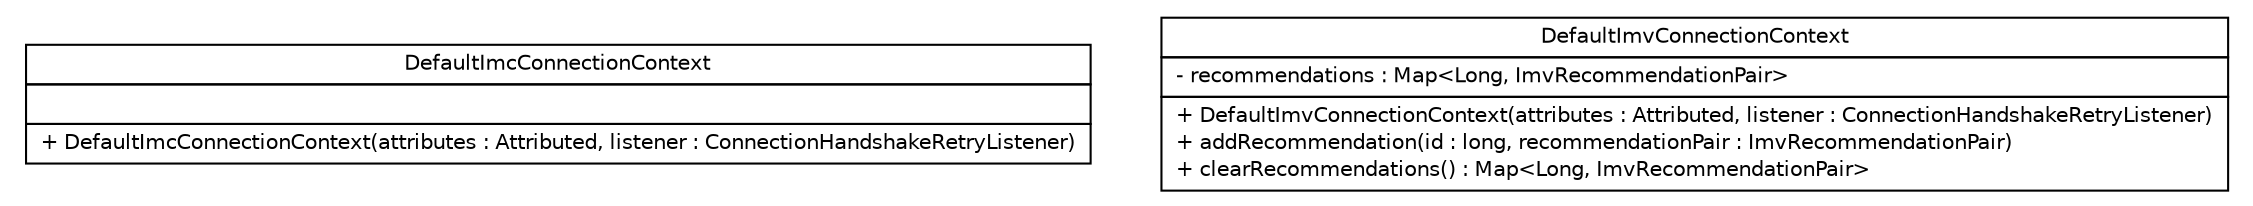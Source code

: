 #!/usr/local/bin/dot
#
# Class diagram 
# Generated by UMLGraph version R5_6 (http://www.umlgraph.org/)
#

digraph G {
	edge [fontname="Helvetica",fontsize=10,labelfontname="Helvetica",labelfontsize=10];
	node [fontname="Helvetica",fontsize=10,shape=plaintext];
	nodesep=0.25;
	ranksep=0.5;
	// de.hsbremen.tc.tnc.tnccs.adapter.connection.simple.DefaultImcConnectionContext
	c3949 [label=<<table title="de.hsbremen.tc.tnc.tnccs.adapter.connection.simple.DefaultImcConnectionContext" border="0" cellborder="1" cellspacing="0" cellpadding="2" port="p" href="./DefaultImcConnectionContext.html">
		<tr><td><table border="0" cellspacing="0" cellpadding="1">
<tr><td align="center" balign="center"> DefaultImcConnectionContext </td></tr>
		</table></td></tr>
		<tr><td><table border="0" cellspacing="0" cellpadding="1">
<tr><td align="left" balign="left">  </td></tr>
		</table></td></tr>
		<tr><td><table border="0" cellspacing="0" cellpadding="1">
<tr><td align="left" balign="left"> + DefaultImcConnectionContext(attributes : Attributed, listener : ConnectionHandshakeRetryListener) </td></tr>
		</table></td></tr>
		</table>>, URL="./DefaultImcConnectionContext.html", fontname="Helvetica", fontcolor="black", fontsize=10.0];
	// de.hsbremen.tc.tnc.tnccs.adapter.connection.simple.DefaultImvConnectionContext
	c3950 [label=<<table title="de.hsbremen.tc.tnc.tnccs.adapter.connection.simple.DefaultImvConnectionContext" border="0" cellborder="1" cellspacing="0" cellpadding="2" port="p" href="./DefaultImvConnectionContext.html">
		<tr><td><table border="0" cellspacing="0" cellpadding="1">
<tr><td align="center" balign="center"> DefaultImvConnectionContext </td></tr>
		</table></td></tr>
		<tr><td><table border="0" cellspacing="0" cellpadding="1">
<tr><td align="left" balign="left"> - recommendations : Map&lt;Long, ImvRecommendationPair&gt; </td></tr>
		</table></td></tr>
		<tr><td><table border="0" cellspacing="0" cellpadding="1">
<tr><td align="left" balign="left"> + DefaultImvConnectionContext(attributes : Attributed, listener : ConnectionHandshakeRetryListener) </td></tr>
<tr><td align="left" balign="left"> + addRecommendation(id : long, recommendationPair : ImvRecommendationPair) </td></tr>
<tr><td align="left" balign="left"> + clearRecommendations() : Map&lt;Long, ImvRecommendationPair&gt; </td></tr>
		</table></td></tr>
		</table>>, URL="./DefaultImvConnectionContext.html", fontname="Helvetica", fontcolor="black", fontsize=10.0];
}

